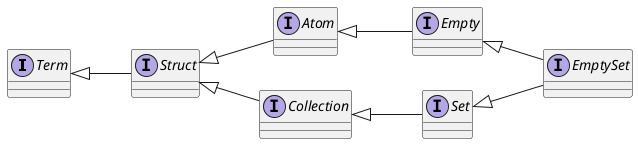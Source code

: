 @startuml
left to right direction

interface Term
interface Atom
interface Struct
interface Collection

interface Empty {
  ' + {static} list(): EmptyList
  ' + {static} set(): EmptySet
}
interface EmptySet {
  ' + {static} invoke(): EmptySet
}
interface Set {
  ' + unfoldedArray: Array<Term>
  ' + unfoldedList: List<Term>
  ' + unfoldedSequence: Sequence<Term>
  ' + toArray(): Array<Term>
  ' + toList(): List<Term>
  ' + toSequence(): Sequence<Term>
  ' + {static} empty(): Set
  ' + {static} of(**varargs** items: Term): Set
  ' + {static} of(items: Iterable<Term>): Set
}

Term <|-- Struct
Struct <|-- Collection
Struct <|-- Atom

Collection <|-- Set

Atom <|-- Empty

Empty <|-- EmptySet

Set <|-- EmptySet

@enduml